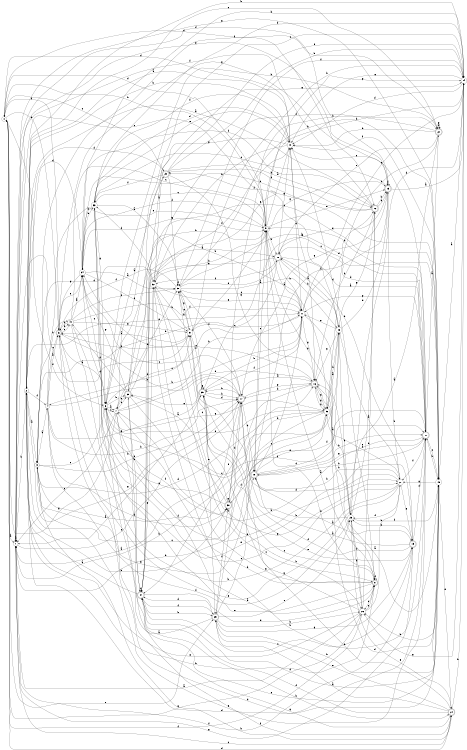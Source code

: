 digraph n33_2 {
__start0 [label="" shape="none"];

rankdir=LR;
size="8,5";

s0 [style="filled", color="black", fillcolor="white" shape="circle", label="0"];
s1 [style="filled", color="black", fillcolor="white" shape="circle", label="1"];
s2 [style="filled", color="black", fillcolor="white" shape="circle", label="2"];
s3 [style="filled", color="black", fillcolor="white" shape="circle", label="3"];
s4 [style="filled", color="black", fillcolor="white" shape="circle", label="4"];
s5 [style="rounded,filled", color="black", fillcolor="white" shape="doublecircle", label="5"];
s6 [style="filled", color="black", fillcolor="white" shape="circle", label="6"];
s7 [style="filled", color="black", fillcolor="white" shape="circle", label="7"];
s8 [style="rounded,filled", color="black", fillcolor="white" shape="doublecircle", label="8"];
s9 [style="filled", color="black", fillcolor="white" shape="circle", label="9"];
s10 [style="filled", color="black", fillcolor="white" shape="circle", label="10"];
s11 [style="filled", color="black", fillcolor="white" shape="circle", label="11"];
s12 [style="rounded,filled", color="black", fillcolor="white" shape="doublecircle", label="12"];
s13 [style="rounded,filled", color="black", fillcolor="white" shape="doublecircle", label="13"];
s14 [style="filled", color="black", fillcolor="white" shape="circle", label="14"];
s15 [style="filled", color="black", fillcolor="white" shape="circle", label="15"];
s16 [style="rounded,filled", color="black", fillcolor="white" shape="doublecircle", label="16"];
s17 [style="rounded,filled", color="black", fillcolor="white" shape="doublecircle", label="17"];
s18 [style="rounded,filled", color="black", fillcolor="white" shape="doublecircle", label="18"];
s19 [style="rounded,filled", color="black", fillcolor="white" shape="doublecircle", label="19"];
s20 [style="rounded,filled", color="black", fillcolor="white" shape="doublecircle", label="20"];
s21 [style="rounded,filled", color="black", fillcolor="white" shape="doublecircle", label="21"];
s22 [style="rounded,filled", color="black", fillcolor="white" shape="doublecircle", label="22"];
s23 [style="filled", color="black", fillcolor="white" shape="circle", label="23"];
s24 [style="rounded,filled", color="black", fillcolor="white" shape="doublecircle", label="24"];
s25 [style="rounded,filled", color="black", fillcolor="white" shape="doublecircle", label="25"];
s26 [style="filled", color="black", fillcolor="white" shape="circle", label="26"];
s27 [style="filled", color="black", fillcolor="white" shape="circle", label="27"];
s28 [style="filled", color="black", fillcolor="white" shape="circle", label="28"];
s29 [style="rounded,filled", color="black", fillcolor="white" shape="doublecircle", label="29"];
s30 [style="filled", color="black", fillcolor="white" shape="circle", label="30"];
s31 [style="filled", color="black", fillcolor="white" shape="circle", label="31"];
s32 [style="filled", color="black", fillcolor="white" shape="circle", label="32"];
s33 [style="filled", color="black", fillcolor="white" shape="circle", label="33"];
s34 [style="filled", color="black", fillcolor="white" shape="circle", label="34"];
s35 [style="rounded,filled", color="black", fillcolor="white" shape="doublecircle", label="35"];
s36 [style="filled", color="black", fillcolor="white" shape="circle", label="36"];
s37 [style="rounded,filled", color="black", fillcolor="white" shape="doublecircle", label="37"];
s38 [style="rounded,filled", color="black", fillcolor="white" shape="doublecircle", label="38"];
s39 [style="rounded,filled", color="black", fillcolor="white" shape="doublecircle", label="39"];
s40 [style="filled", color="black", fillcolor="white" shape="circle", label="40"];
s0 -> s1 [label="a"];
s0 -> s9 [label="b"];
s0 -> s29 [label="c"];
s0 -> s12 [label="d"];
s0 -> s25 [label="e"];
s0 -> s6 [label="f"];
s0 -> s26 [label="g"];
s0 -> s5 [label="h"];
s1 -> s1 [label="a"];
s1 -> s2 [label="b"];
s1 -> s17 [label="c"];
s1 -> s31 [label="d"];
s1 -> s13 [label="e"];
s1 -> s19 [label="f"];
s1 -> s15 [label="g"];
s1 -> s16 [label="h"];
s2 -> s3 [label="a"];
s2 -> s38 [label="b"];
s2 -> s22 [label="c"];
s2 -> s21 [label="d"];
s2 -> s11 [label="e"];
s2 -> s4 [label="f"];
s2 -> s17 [label="g"];
s2 -> s14 [label="h"];
s3 -> s4 [label="a"];
s3 -> s40 [label="b"];
s3 -> s6 [label="c"];
s3 -> s17 [label="d"];
s3 -> s21 [label="e"];
s3 -> s22 [label="f"];
s3 -> s18 [label="g"];
s3 -> s24 [label="h"];
s4 -> s5 [label="a"];
s4 -> s17 [label="b"];
s4 -> s5 [label="c"];
s4 -> s38 [label="d"];
s4 -> s9 [label="e"];
s4 -> s23 [label="f"];
s4 -> s35 [label="g"];
s4 -> s11 [label="h"];
s5 -> s6 [label="a"];
s5 -> s40 [label="b"];
s5 -> s40 [label="c"];
s5 -> s15 [label="d"];
s5 -> s34 [label="e"];
s5 -> s0 [label="f"];
s5 -> s13 [label="g"];
s5 -> s17 [label="h"];
s6 -> s7 [label="a"];
s6 -> s36 [label="b"];
s6 -> s7 [label="c"];
s6 -> s31 [label="d"];
s6 -> s15 [label="e"];
s6 -> s38 [label="f"];
s6 -> s36 [label="g"];
s6 -> s39 [label="h"];
s7 -> s8 [label="a"];
s7 -> s37 [label="b"];
s7 -> s39 [label="c"];
s7 -> s16 [label="d"];
s7 -> s1 [label="e"];
s7 -> s30 [label="f"];
s7 -> s0 [label="g"];
s7 -> s11 [label="h"];
s8 -> s9 [label="a"];
s8 -> s7 [label="b"];
s8 -> s26 [label="c"];
s8 -> s10 [label="d"];
s8 -> s33 [label="e"];
s8 -> s8 [label="f"];
s8 -> s32 [label="g"];
s8 -> s2 [label="h"];
s9 -> s10 [label="a"];
s9 -> s20 [label="b"];
s9 -> s1 [label="c"];
s9 -> s0 [label="d"];
s9 -> s13 [label="e"];
s9 -> s34 [label="f"];
s9 -> s14 [label="g"];
s9 -> s8 [label="h"];
s10 -> s2 [label="a"];
s10 -> s2 [label="b"];
s10 -> s11 [label="c"];
s10 -> s0 [label="d"];
s10 -> s33 [label="e"];
s10 -> s32 [label="f"];
s10 -> s39 [label="g"];
s10 -> s32 [label="h"];
s11 -> s9 [label="a"];
s11 -> s8 [label="b"];
s11 -> s4 [label="c"];
s11 -> s12 [label="d"];
s11 -> s14 [label="e"];
s11 -> s35 [label="f"];
s11 -> s16 [label="g"];
s11 -> s3 [label="h"];
s12 -> s2 [label="a"];
s12 -> s13 [label="b"];
s12 -> s29 [label="c"];
s12 -> s13 [label="d"];
s12 -> s37 [label="e"];
s12 -> s1 [label="f"];
s12 -> s28 [label="g"];
s12 -> s16 [label="h"];
s13 -> s14 [label="a"];
s13 -> s27 [label="b"];
s13 -> s33 [label="c"];
s13 -> s1 [label="d"];
s13 -> s20 [label="e"];
s13 -> s13 [label="f"];
s13 -> s17 [label="g"];
s13 -> s18 [label="h"];
s14 -> s15 [label="a"];
s14 -> s18 [label="b"];
s14 -> s7 [label="c"];
s14 -> s10 [label="d"];
s14 -> s10 [label="e"];
s14 -> s30 [label="f"];
s14 -> s26 [label="g"];
s14 -> s34 [label="h"];
s15 -> s16 [label="a"];
s15 -> s21 [label="b"];
s15 -> s34 [label="c"];
s15 -> s37 [label="d"];
s15 -> s24 [label="e"];
s15 -> s10 [label="f"];
s15 -> s27 [label="g"];
s15 -> s26 [label="h"];
s16 -> s17 [label="a"];
s16 -> s36 [label="b"];
s16 -> s34 [label="c"];
s16 -> s15 [label="d"];
s16 -> s10 [label="e"];
s16 -> s37 [label="f"];
s16 -> s36 [label="g"];
s16 -> s17 [label="h"];
s17 -> s1 [label="a"];
s17 -> s18 [label="b"];
s17 -> s34 [label="c"];
s17 -> s25 [label="d"];
s17 -> s39 [label="e"];
s17 -> s30 [label="f"];
s17 -> s16 [label="g"];
s17 -> s35 [label="h"];
s18 -> s19 [label="a"];
s18 -> s21 [label="b"];
s18 -> s9 [label="c"];
s18 -> s28 [label="d"];
s18 -> s36 [label="e"];
s18 -> s38 [label="f"];
s18 -> s21 [label="g"];
s18 -> s11 [label="h"];
s19 -> s18 [label="a"];
s19 -> s20 [label="b"];
s19 -> s37 [label="c"];
s19 -> s21 [label="d"];
s19 -> s35 [label="e"];
s19 -> s35 [label="f"];
s19 -> s1 [label="g"];
s19 -> s23 [label="h"];
s20 -> s21 [label="a"];
s20 -> s28 [label="b"];
s20 -> s31 [label="c"];
s20 -> s21 [label="d"];
s20 -> s37 [label="e"];
s20 -> s32 [label="f"];
s20 -> s10 [label="g"];
s20 -> s11 [label="h"];
s21 -> s22 [label="a"];
s21 -> s18 [label="b"];
s21 -> s15 [label="c"];
s21 -> s9 [label="d"];
s21 -> s10 [label="e"];
s21 -> s27 [label="f"];
s21 -> s11 [label="g"];
s21 -> s7 [label="h"];
s22 -> s23 [label="a"];
s22 -> s6 [label="b"];
s22 -> s36 [label="c"];
s22 -> s22 [label="d"];
s22 -> s20 [label="e"];
s22 -> s32 [label="f"];
s22 -> s22 [label="g"];
s22 -> s10 [label="h"];
s23 -> s16 [label="a"];
s23 -> s17 [label="b"];
s23 -> s12 [label="c"];
s23 -> s14 [label="d"];
s23 -> s24 [label="e"];
s23 -> s15 [label="f"];
s23 -> s9 [label="g"];
s23 -> s26 [label="h"];
s24 -> s25 [label="a"];
s24 -> s14 [label="b"];
s24 -> s1 [label="c"];
s24 -> s0 [label="d"];
s24 -> s25 [label="e"];
s24 -> s37 [label="f"];
s24 -> s39 [label="g"];
s24 -> s17 [label="h"];
s25 -> s6 [label="a"];
s25 -> s26 [label="b"];
s25 -> s36 [label="c"];
s25 -> s37 [label="d"];
s25 -> s23 [label="e"];
s25 -> s38 [label="f"];
s25 -> s19 [label="g"];
s25 -> s15 [label="h"];
s26 -> s1 [label="a"];
s26 -> s27 [label="b"];
s26 -> s8 [label="c"];
s26 -> s23 [label="d"];
s26 -> s2 [label="e"];
s26 -> s0 [label="f"];
s26 -> s35 [label="g"];
s26 -> s12 [label="h"];
s27 -> s28 [label="a"];
s27 -> s5 [label="b"];
s27 -> s34 [label="c"];
s27 -> s31 [label="d"];
s27 -> s5 [label="e"];
s27 -> s23 [label="f"];
s27 -> s19 [label="g"];
s27 -> s18 [label="h"];
s28 -> s20 [label="a"];
s28 -> s23 [label="b"];
s28 -> s6 [label="c"];
s28 -> s13 [label="d"];
s28 -> s11 [label="e"];
s28 -> s29 [label="f"];
s28 -> s16 [label="g"];
s28 -> s36 [label="h"];
s29 -> s6 [label="a"];
s29 -> s14 [label="b"];
s29 -> s30 [label="c"];
s29 -> s2 [label="d"];
s29 -> s14 [label="e"];
s29 -> s33 [label="f"];
s29 -> s16 [label="g"];
s29 -> s12 [label="h"];
s30 -> s28 [label="a"];
s30 -> s15 [label="b"];
s30 -> s11 [label="c"];
s30 -> s30 [label="d"];
s30 -> s20 [label="e"];
s30 -> s5 [label="f"];
s30 -> s31 [label="g"];
s30 -> s21 [label="h"];
s31 -> s5 [label="a"];
s31 -> s32 [label="b"];
s31 -> s8 [label="c"];
s31 -> s5 [label="d"];
s31 -> s30 [label="e"];
s31 -> s35 [label="f"];
s31 -> s13 [label="g"];
s31 -> s14 [label="h"];
s32 -> s29 [label="a"];
s32 -> s9 [label="b"];
s32 -> s8 [label="c"];
s32 -> s3 [label="d"];
s32 -> s11 [label="e"];
s32 -> s33 [label="f"];
s32 -> s27 [label="g"];
s32 -> s21 [label="h"];
s33 -> s30 [label="a"];
s33 -> s14 [label="b"];
s33 -> s9 [label="c"];
s33 -> s10 [label="d"];
s33 -> s27 [label="e"];
s33 -> s10 [label="f"];
s33 -> s6 [label="g"];
s33 -> s34 [label="h"];
s34 -> s30 [label="a"];
s34 -> s9 [label="b"];
s34 -> s6 [label="c"];
s34 -> s2 [label="d"];
s34 -> s31 [label="e"];
s34 -> s12 [label="f"];
s34 -> s5 [label="g"];
s34 -> s33 [label="h"];
s35 -> s1 [label="a"];
s35 -> s11 [label="b"];
s35 -> s15 [label="c"];
s35 -> s17 [label="d"];
s35 -> s25 [label="e"];
s35 -> s30 [label="f"];
s35 -> s35 [label="g"];
s35 -> s17 [label="h"];
s36 -> s28 [label="a"];
s36 -> s27 [label="b"];
s36 -> s2 [label="c"];
s36 -> s3 [label="d"];
s36 -> s6 [label="e"];
s36 -> s3 [label="f"];
s36 -> s16 [label="g"];
s36 -> s1 [label="h"];
s37 -> s2 [label="a"];
s37 -> s25 [label="b"];
s37 -> s37 [label="c"];
s37 -> s8 [label="d"];
s37 -> s32 [label="e"];
s37 -> s25 [label="f"];
s37 -> s14 [label="g"];
s37 -> s24 [label="h"];
s38 -> s39 [label="a"];
s38 -> s26 [label="b"];
s38 -> s30 [label="c"];
s38 -> s17 [label="d"];
s38 -> s33 [label="e"];
s38 -> s21 [label="f"];
s38 -> s38 [label="g"];
s38 -> s22 [label="h"];
s39 -> s20 [label="a"];
s39 -> s9 [label="b"];
s39 -> s15 [label="c"];
s39 -> s40 [label="d"];
s39 -> s7 [label="e"];
s39 -> s21 [label="f"];
s39 -> s34 [label="g"];
s39 -> s37 [label="h"];
s40 -> s34 [label="a"];
s40 -> s11 [label="b"];
s40 -> s9 [label="c"];
s40 -> s30 [label="d"];
s40 -> s19 [label="e"];
s40 -> s24 [label="f"];
s40 -> s31 [label="g"];
s40 -> s5 [label="h"];

}